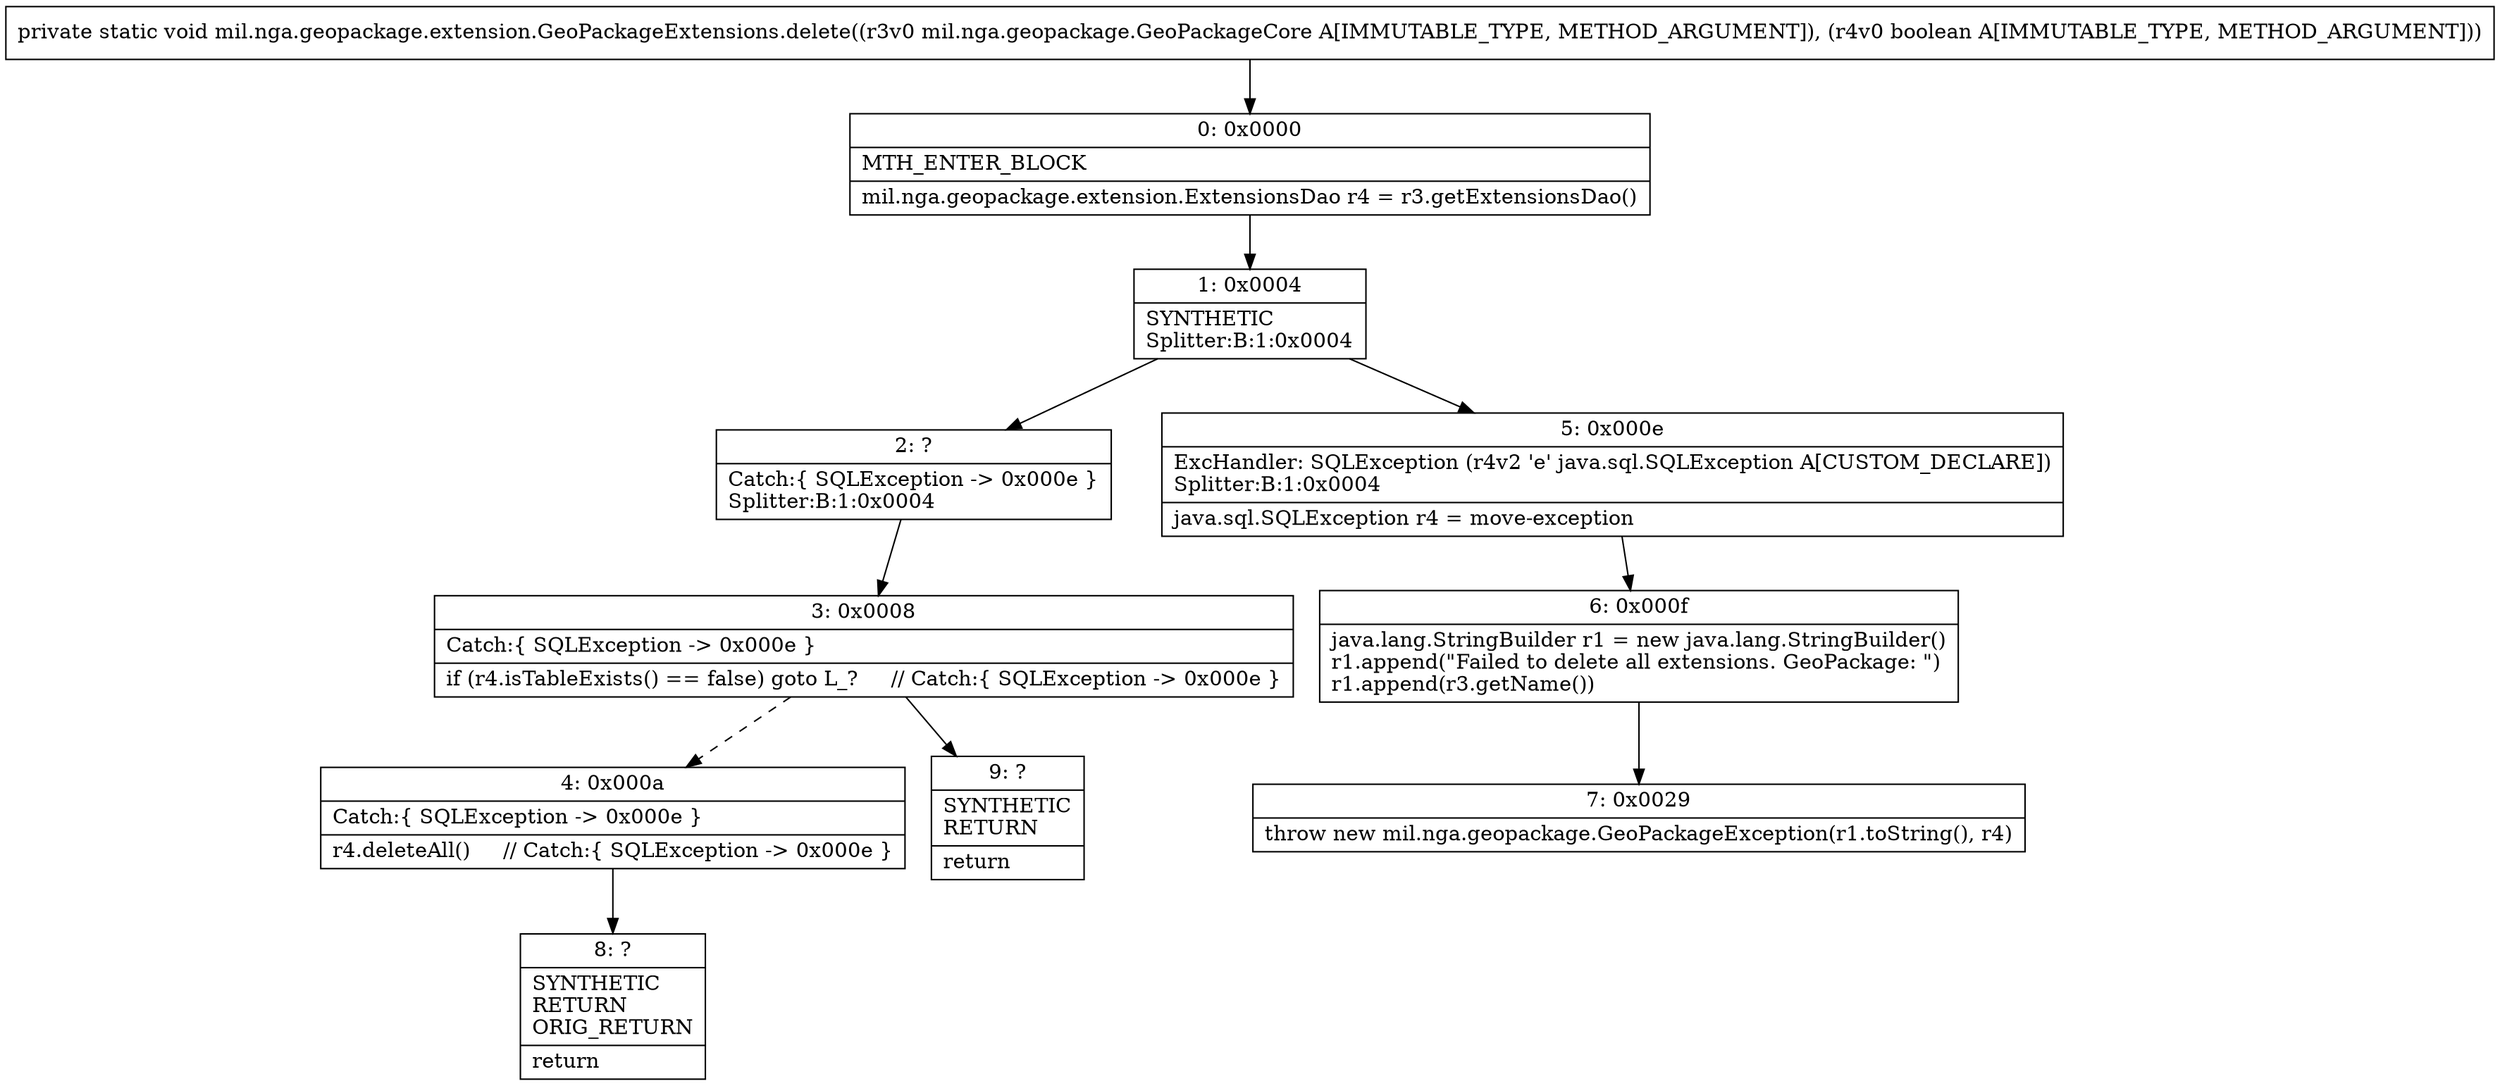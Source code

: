 digraph "CFG formil.nga.geopackage.extension.GeoPackageExtensions.delete(Lmil\/nga\/geopackage\/GeoPackageCore;Z)V" {
Node_0 [shape=record,label="{0\:\ 0x0000|MTH_ENTER_BLOCK\l|mil.nga.geopackage.extension.ExtensionsDao r4 = r3.getExtensionsDao()\l}"];
Node_1 [shape=record,label="{1\:\ 0x0004|SYNTHETIC\lSplitter:B:1:0x0004\l}"];
Node_2 [shape=record,label="{2\:\ ?|Catch:\{ SQLException \-\> 0x000e \}\lSplitter:B:1:0x0004\l}"];
Node_3 [shape=record,label="{3\:\ 0x0008|Catch:\{ SQLException \-\> 0x000e \}\l|if (r4.isTableExists() == false) goto L_?     \/\/ Catch:\{ SQLException \-\> 0x000e \}\l}"];
Node_4 [shape=record,label="{4\:\ 0x000a|Catch:\{ SQLException \-\> 0x000e \}\l|r4.deleteAll()     \/\/ Catch:\{ SQLException \-\> 0x000e \}\l}"];
Node_5 [shape=record,label="{5\:\ 0x000e|ExcHandler: SQLException (r4v2 'e' java.sql.SQLException A[CUSTOM_DECLARE])\lSplitter:B:1:0x0004\l|java.sql.SQLException r4 = move\-exception\l}"];
Node_6 [shape=record,label="{6\:\ 0x000f|java.lang.StringBuilder r1 = new java.lang.StringBuilder()\lr1.append(\"Failed to delete all extensions. GeoPackage: \")\lr1.append(r3.getName())\l}"];
Node_7 [shape=record,label="{7\:\ 0x0029|throw new mil.nga.geopackage.GeoPackageException(r1.toString(), r4)\l}"];
Node_8 [shape=record,label="{8\:\ ?|SYNTHETIC\lRETURN\lORIG_RETURN\l|return\l}"];
Node_9 [shape=record,label="{9\:\ ?|SYNTHETIC\lRETURN\l|return\l}"];
MethodNode[shape=record,label="{private static void mil.nga.geopackage.extension.GeoPackageExtensions.delete((r3v0 mil.nga.geopackage.GeoPackageCore A[IMMUTABLE_TYPE, METHOD_ARGUMENT]), (r4v0 boolean A[IMMUTABLE_TYPE, METHOD_ARGUMENT])) }"];
MethodNode -> Node_0;
Node_0 -> Node_1;
Node_1 -> Node_2;
Node_1 -> Node_5;
Node_2 -> Node_3;
Node_3 -> Node_4[style=dashed];
Node_3 -> Node_9;
Node_4 -> Node_8;
Node_5 -> Node_6;
Node_6 -> Node_7;
}

